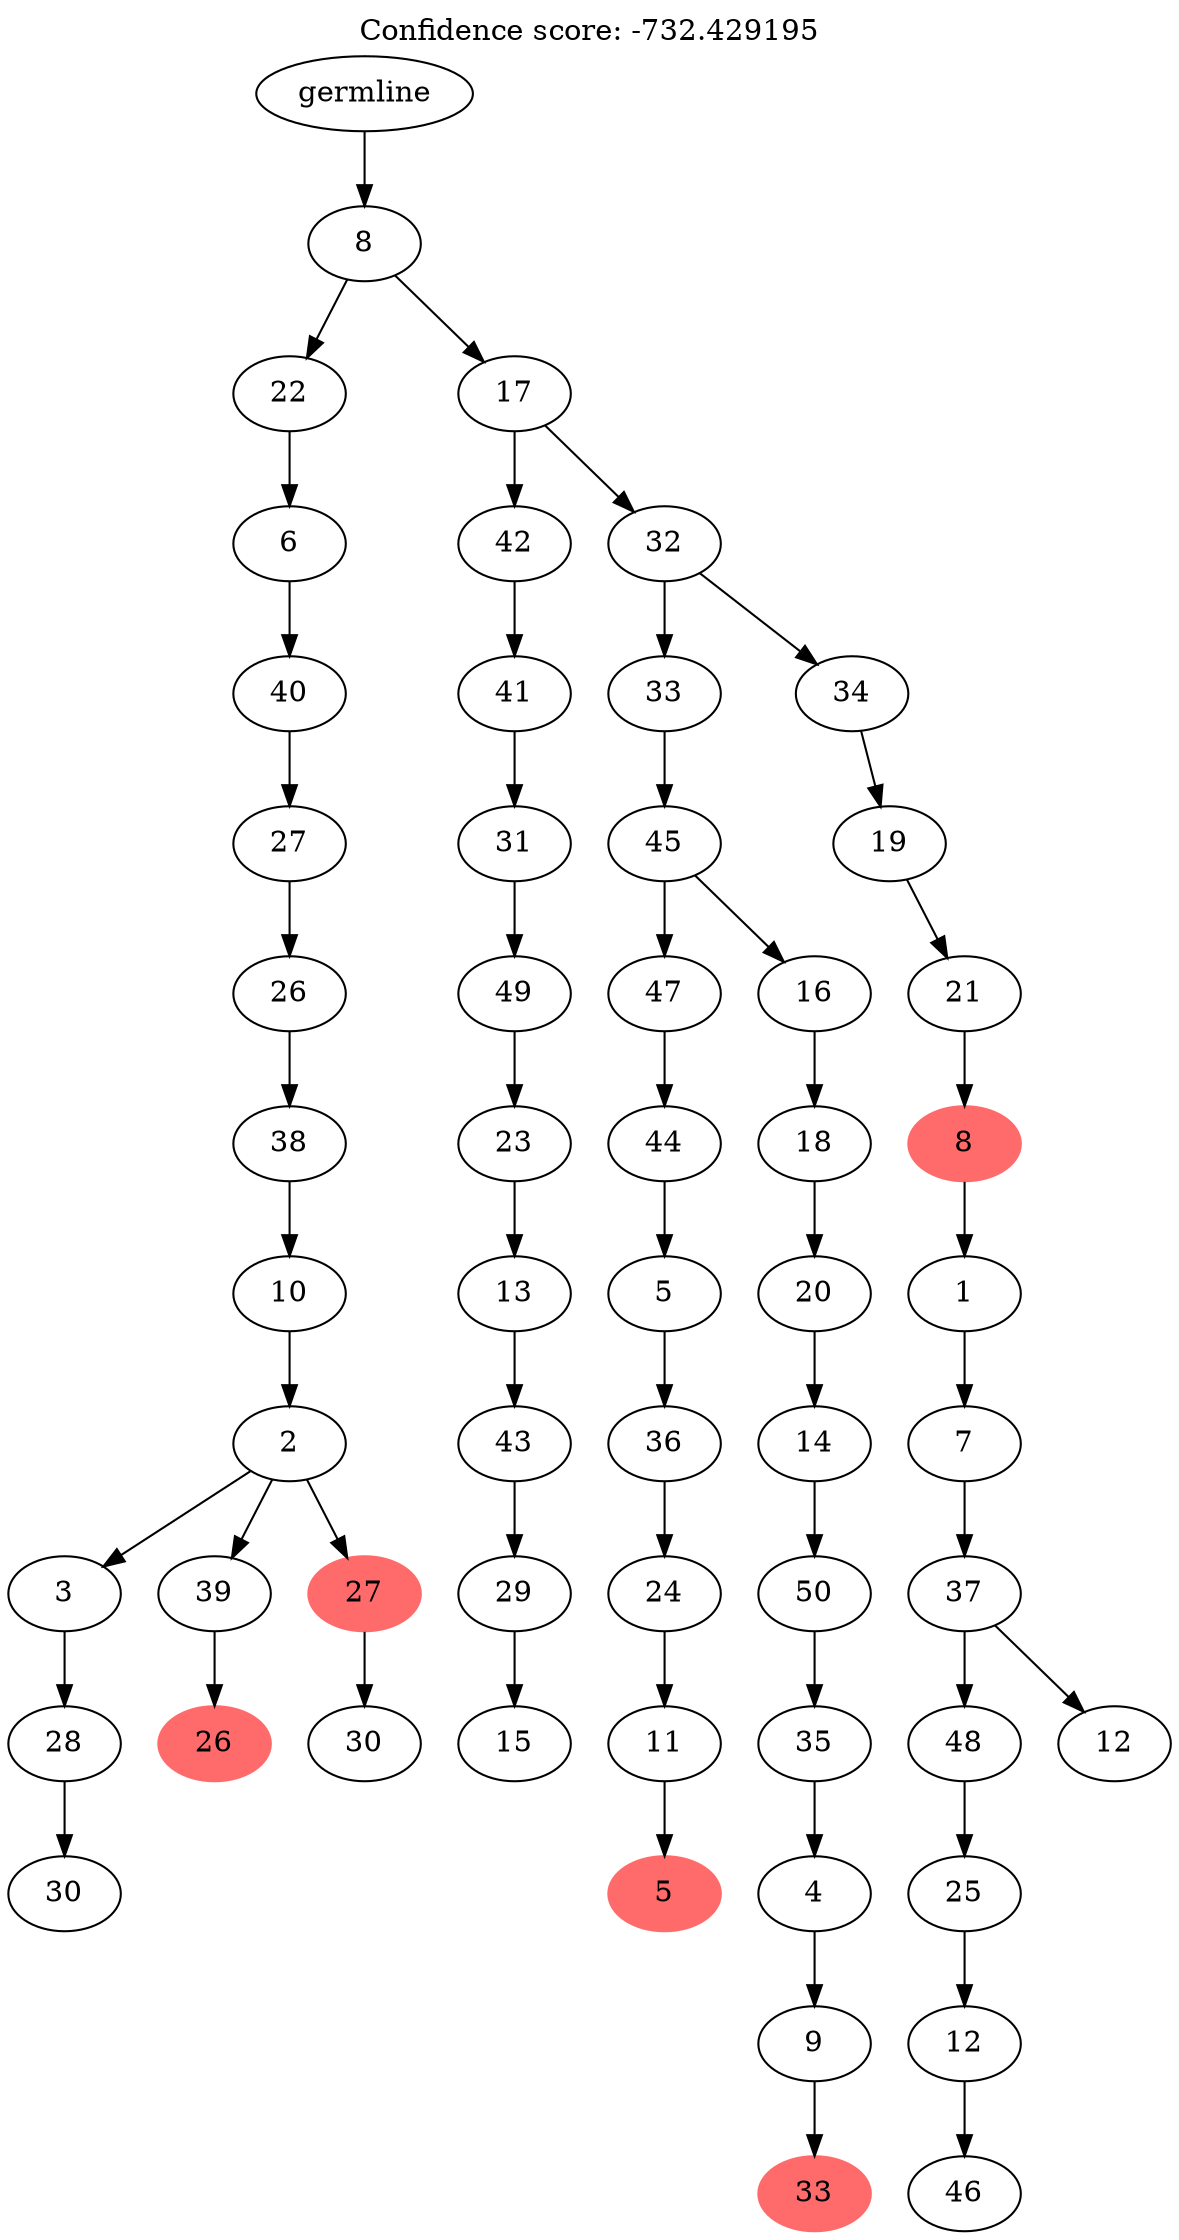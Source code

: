 digraph g {
	"56" -> "57";
	"57" [label="30"];
	"55" -> "56";
	"56" [label="28"];
	"53" -> "54";
	"54" [color=indianred1, style=filled, label="26"];
	"51" -> "52";
	"52" [label="30"];
	"50" -> "51";
	"51" [color=indianred1, style=filled, label="27"];
	"50" -> "53";
	"53" [label="39"];
	"50" -> "55";
	"55" [label="3"];
	"49" -> "50";
	"50" [label="2"];
	"48" -> "49";
	"49" [label="10"];
	"47" -> "48";
	"48" [label="38"];
	"46" -> "47";
	"47" [label="26"];
	"45" -> "46";
	"46" [label="27"];
	"44" -> "45";
	"45" [label="40"];
	"43" -> "44";
	"44" [label="6"];
	"41" -> "42";
	"42" [label="15"];
	"40" -> "41";
	"41" [label="29"];
	"39" -> "40";
	"40" [label="43"];
	"38" -> "39";
	"39" [label="13"];
	"37" -> "38";
	"38" [label="23"];
	"36" -> "37";
	"37" [label="49"];
	"35" -> "36";
	"36" [label="31"];
	"34" -> "35";
	"35" [label="41"];
	"32" -> "33";
	"33" [color=indianred1, style=filled, label="5"];
	"31" -> "32";
	"32" [label="11"];
	"30" -> "31";
	"31" [label="24"];
	"29" -> "30";
	"30" [label="36"];
	"28" -> "29";
	"29" [label="5"];
	"27" -> "28";
	"28" [label="44"];
	"25" -> "26";
	"26" [color=indianred1, style=filled, label="33"];
	"24" -> "25";
	"25" [label="9"];
	"23" -> "24";
	"24" [label="4"];
	"22" -> "23";
	"23" [label="35"];
	"21" -> "22";
	"22" [label="50"];
	"20" -> "21";
	"21" [label="14"];
	"19" -> "20";
	"20" [label="20"];
	"18" -> "19";
	"19" [label="18"];
	"17" -> "18";
	"18" [label="16"];
	"17" -> "27";
	"27" [label="47"];
	"16" -> "17";
	"17" [label="45"];
	"14" -> "15";
	"15" [label="46"];
	"13" -> "14";
	"14" [label="12"];
	"12" -> "13";
	"13" [label="25"];
	"10" -> "11";
	"11" [label="12"];
	"10" -> "12";
	"12" [label="48"];
	"9" -> "10";
	"10" [label="37"];
	"8" -> "9";
	"9" [label="7"];
	"7" -> "8";
	"8" [label="1"];
	"6" -> "7";
	"7" [color=indianred1, style=filled, label="8"];
	"5" -> "6";
	"6" [label="21"];
	"4" -> "5";
	"5" [label="19"];
	"3" -> "4";
	"4" [label="34"];
	"3" -> "16";
	"16" [label="33"];
	"2" -> "3";
	"3" [label="32"];
	"2" -> "34";
	"34" [label="42"];
	"1" -> "2";
	"2" [label="17"];
	"1" -> "43";
	"43" [label="22"];
	"0" -> "1";
	"1" [label="8"];
	"0" [label="germline"];
	labelloc="t";
	label="Confidence score: -732.429195";
}
